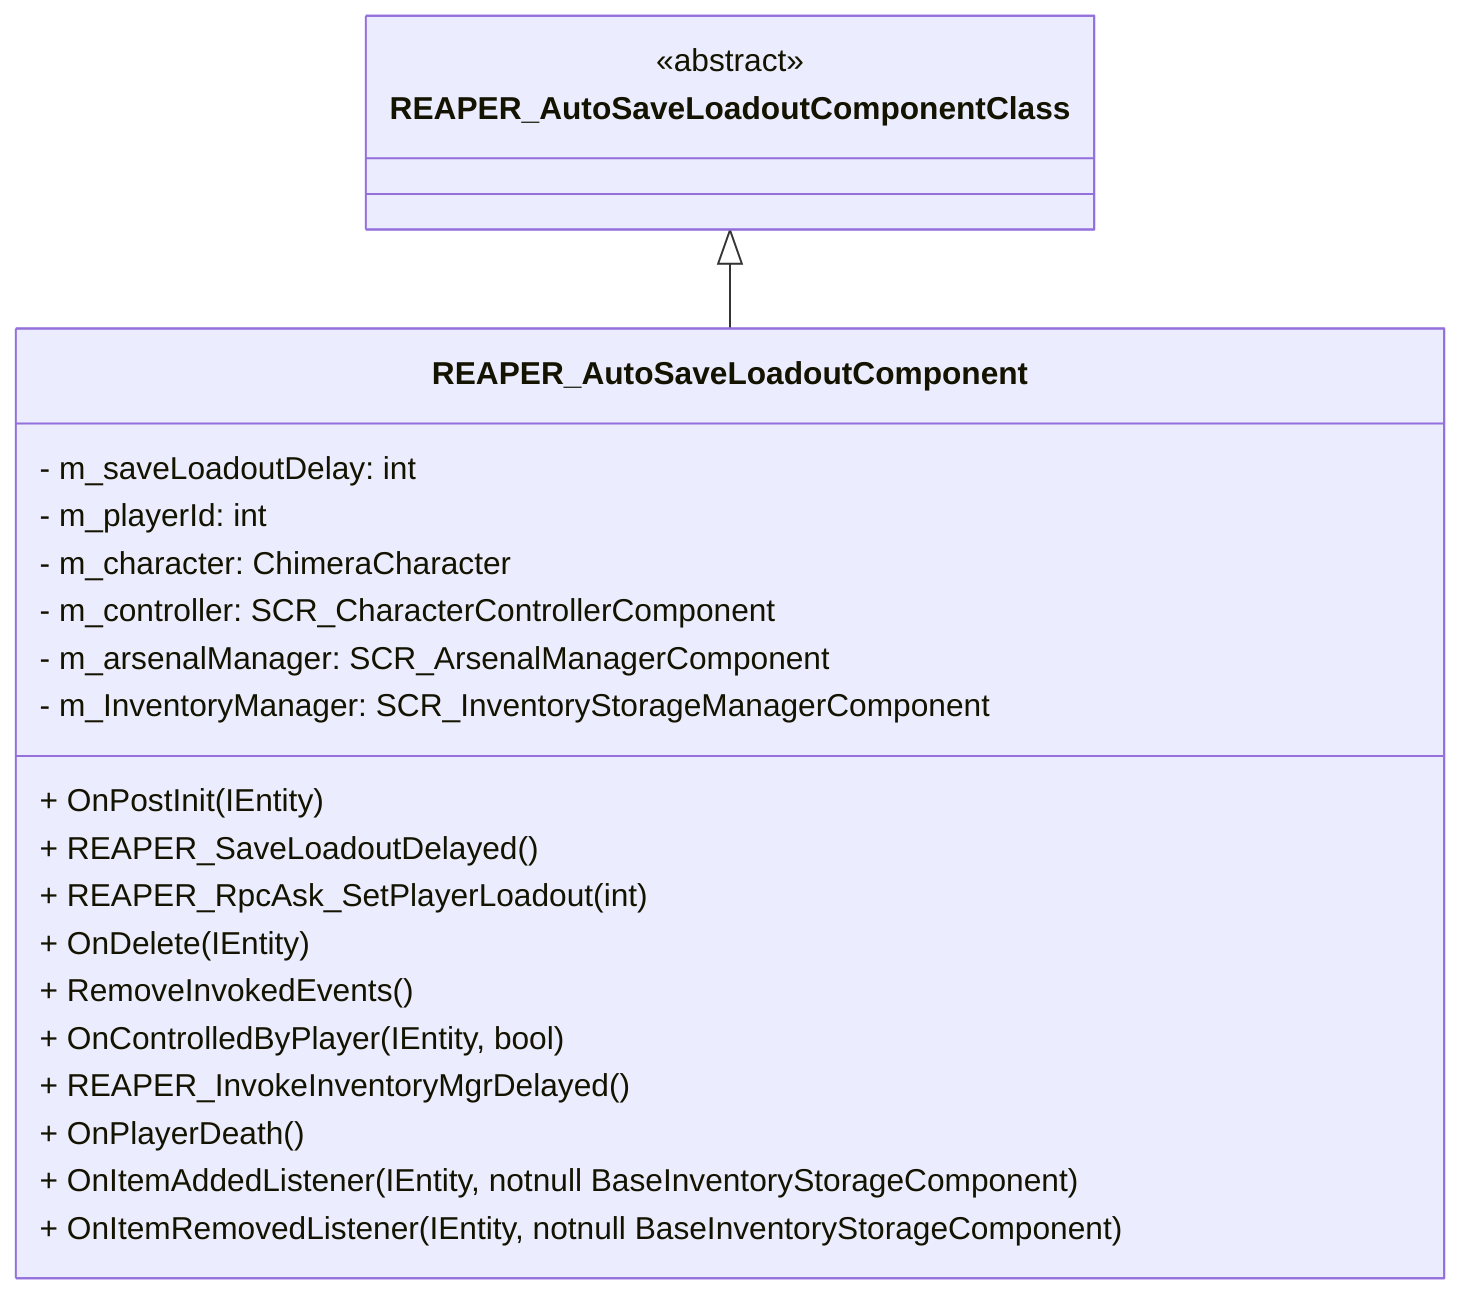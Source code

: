 classDiagram

class REAPER_AutoSaveLoadoutComponentClass {
    <<abstract>> 
}

class REAPER_AutoSaveLoadoutComponent {
    - m_saveLoadoutDelay: int
    - m_playerId: int
    - m_character: ChimeraCharacter
    - m_controller: SCR_CharacterControllerComponent
    - m_arsenalManager: SCR_ArsenalManagerComponent
    - m_InventoryManager: SCR_InventoryStorageManagerComponent
    + OnPostInit(IEntity)
    + REAPER_SaveLoadoutDelayed()
    + REAPER_RpcAsk_SetPlayerLoadout(int)
    + OnDelete(IEntity)
    + RemoveInvokedEvents()
    + OnControlledByPlayer(IEntity, bool)
    + REAPER_InvokeInventoryMgrDelayed()
    + OnPlayerDeath()
    + OnItemAddedListener(IEntity, notnull BaseInventoryStorageComponent)
    + OnItemRemovedListener(IEntity, notnull BaseInventoryStorageComponent)
}

REAPER_AutoSaveLoadoutComponentClass <|-- REAPER_AutoSaveLoadoutComponent